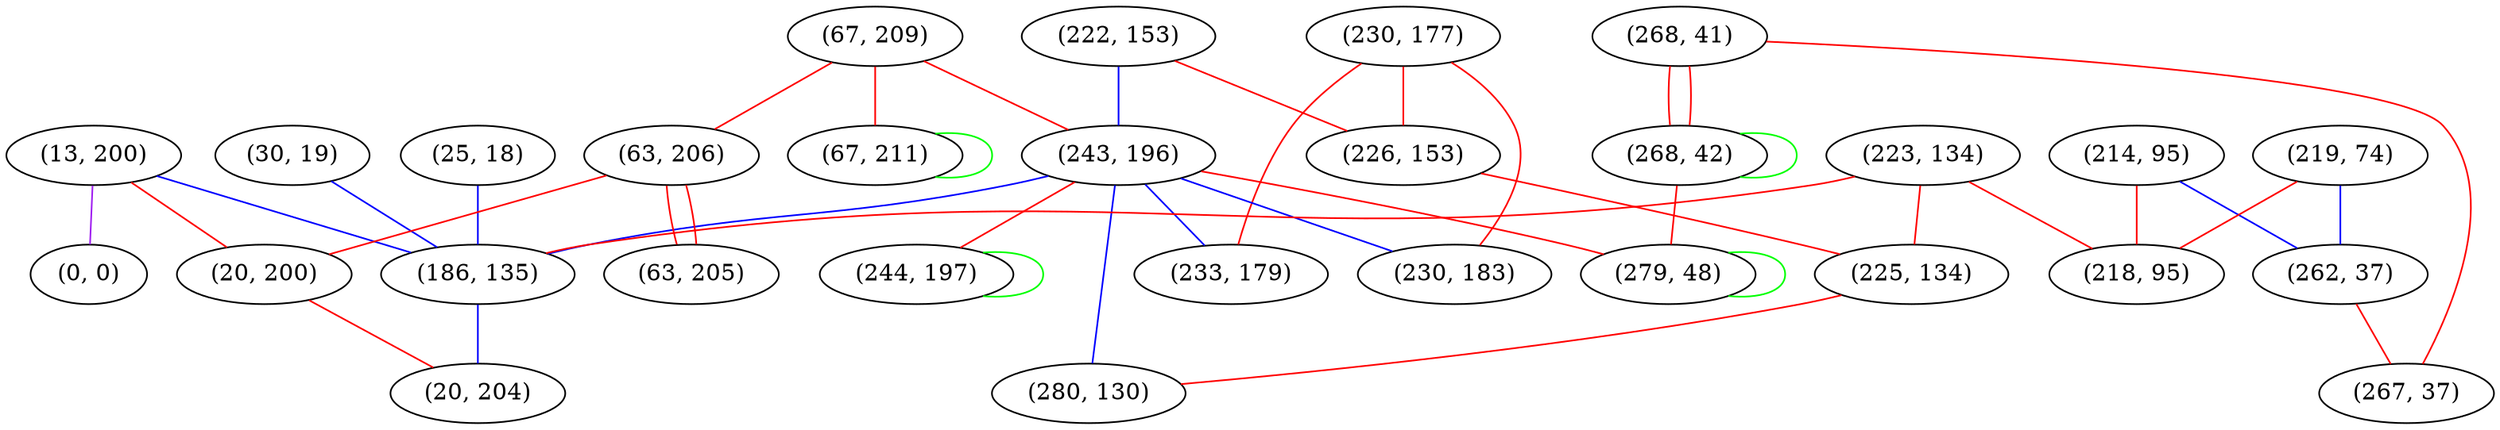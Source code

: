 graph "" {
"(13, 200)";
"(222, 153)";
"(67, 209)";
"(214, 95)";
"(230, 177)";
"(243, 196)";
"(219, 74)";
"(30, 19)";
"(233, 179)";
"(268, 41)";
"(262, 37)";
"(223, 134)";
"(0, 0)";
"(267, 37)";
"(25, 18)";
"(63, 206)";
"(230, 183)";
"(67, 211)";
"(226, 153)";
"(20, 200)";
"(186, 135)";
"(268, 42)";
"(20, 204)";
"(279, 48)";
"(218, 95)";
"(63, 205)";
"(225, 134)";
"(244, 197)";
"(280, 130)";
"(13, 200)" -- "(186, 135)"  [color=blue, key=0, weight=3];
"(13, 200)" -- "(0, 0)"  [color=purple, key=0, weight=4];
"(13, 200)" -- "(20, 200)"  [color=red, key=0, weight=1];
"(222, 153)" -- "(243, 196)"  [color=blue, key=0, weight=3];
"(222, 153)" -- "(226, 153)"  [color=red, key=0, weight=1];
"(67, 209)" -- "(63, 206)"  [color=red, key=0, weight=1];
"(67, 209)" -- "(243, 196)"  [color=red, key=0, weight=1];
"(67, 209)" -- "(67, 211)"  [color=red, key=0, weight=1];
"(214, 95)" -- "(218, 95)"  [color=red, key=0, weight=1];
"(214, 95)" -- "(262, 37)"  [color=blue, key=0, weight=3];
"(230, 177)" -- "(233, 179)"  [color=red, key=0, weight=1];
"(230, 177)" -- "(230, 183)"  [color=red, key=0, weight=1];
"(230, 177)" -- "(226, 153)"  [color=red, key=0, weight=1];
"(243, 196)" -- "(233, 179)"  [color=blue, key=0, weight=3];
"(243, 196)" -- "(279, 48)"  [color=red, key=0, weight=1];
"(243, 196)" -- "(186, 135)"  [color=blue, key=0, weight=3];
"(243, 196)" -- "(230, 183)"  [color=blue, key=0, weight=3];
"(243, 196)" -- "(280, 130)"  [color=blue, key=0, weight=3];
"(243, 196)" -- "(244, 197)"  [color=red, key=0, weight=1];
"(219, 74)" -- "(218, 95)"  [color=red, key=0, weight=1];
"(219, 74)" -- "(262, 37)"  [color=blue, key=0, weight=3];
"(30, 19)" -- "(186, 135)"  [color=blue, key=0, weight=3];
"(268, 41)" -- "(268, 42)"  [color=red, key=0, weight=1];
"(268, 41)" -- "(268, 42)"  [color=red, key=1, weight=1];
"(268, 41)" -- "(267, 37)"  [color=red, key=0, weight=1];
"(262, 37)" -- "(267, 37)"  [color=red, key=0, weight=1];
"(223, 134)" -- "(186, 135)"  [color=red, key=0, weight=1];
"(223, 134)" -- "(218, 95)"  [color=red, key=0, weight=1];
"(223, 134)" -- "(225, 134)"  [color=red, key=0, weight=1];
"(25, 18)" -- "(186, 135)"  [color=blue, key=0, weight=3];
"(63, 206)" -- "(63, 205)"  [color=red, key=0, weight=1];
"(63, 206)" -- "(63, 205)"  [color=red, key=1, weight=1];
"(63, 206)" -- "(20, 200)"  [color=red, key=0, weight=1];
"(67, 211)" -- "(67, 211)"  [color=green, key=0, weight=2];
"(226, 153)" -- "(225, 134)"  [color=red, key=0, weight=1];
"(20, 200)" -- "(20, 204)"  [color=red, key=0, weight=1];
"(186, 135)" -- "(20, 204)"  [color=blue, key=0, weight=3];
"(268, 42)" -- "(268, 42)"  [color=green, key=0, weight=2];
"(268, 42)" -- "(279, 48)"  [color=red, key=0, weight=1];
"(279, 48)" -- "(279, 48)"  [color=green, key=0, weight=2];
"(225, 134)" -- "(280, 130)"  [color=red, key=0, weight=1];
"(244, 197)" -- "(244, 197)"  [color=green, key=0, weight=2];
}
